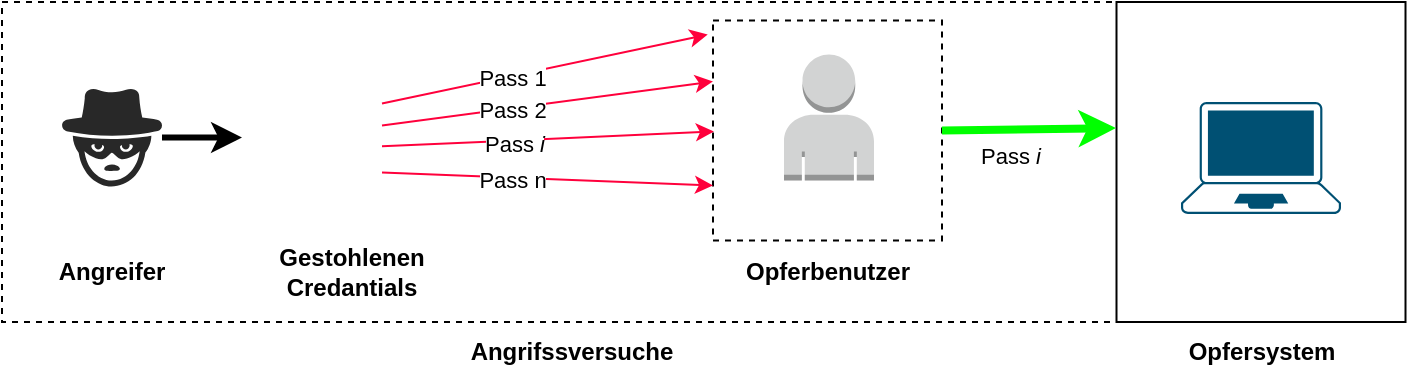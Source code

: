 <mxfile version="21.3.2" type="device">
  <diagram name="Seite-1" id="6cOd8NlGU9UpM0yF_K8s">
    <mxGraphModel dx="1434" dy="782" grid="1" gridSize="10" guides="1" tooltips="1" connect="1" arrows="1" fold="1" page="1" pageScale="1" pageWidth="827" pageHeight="1169" math="0" shadow="0">
      <root>
        <mxCell id="0" />
        <mxCell id="1" parent="0" />
        <mxCell id="mc8r1r3HkGDDkD01JQiq-1" value="" style="rounded=0;whiteSpace=wrap;html=1;labelBackgroundColor=none;dashed=1;fillColor=none;" parent="1" vertex="1">
          <mxGeometry width="560" height="160" as="geometry" />
        </mxCell>
        <mxCell id="mc8r1r3HkGDDkD01JQiq-2" value="" style="rounded=0;whiteSpace=wrap;html=1;labelBackgroundColor=none;" parent="1" vertex="1">
          <mxGeometry x="557.25" width="144.5" height="160" as="geometry" />
        </mxCell>
        <mxCell id="mc8r1r3HkGDDkD01JQiq-3" value="Opfersystem" style="text;html=1;strokeColor=none;fillColor=none;align=center;verticalAlign=middle;whiteSpace=wrap;rounded=0;fontStyle=1" parent="1" vertex="1">
          <mxGeometry x="574.5" y="160" width="110" height="30" as="geometry" />
        </mxCell>
        <mxCell id="mc8r1r3HkGDDkD01JQiq-59" style="edgeStyle=orthogonalEdgeStyle;rounded=0;orthogonalLoop=1;jettySize=auto;html=1;strokeWidth=3;" parent="1" source="mc8r1r3HkGDDkD01JQiq-4" target="mc8r1r3HkGDDkD01JQiq-53" edge="1">
          <mxGeometry relative="1" as="geometry" />
        </mxCell>
        <mxCell id="mc8r1r3HkGDDkD01JQiq-4" value="" style="verticalLabelPosition=bottom;sketch=0;html=1;fillColor=#282828;strokeColor=none;verticalAlign=top;pointerEvents=1;align=center;shape=mxgraph.cisco_safe.security_icons.icon36;" parent="1" vertex="1">
          <mxGeometry x="30" y="43.25" width="50" height="49" as="geometry" />
        </mxCell>
        <mxCell id="mc8r1r3HkGDDkD01JQiq-5" value="Angreifer" style="text;html=1;strokeColor=none;fillColor=none;align=center;verticalAlign=middle;whiteSpace=wrap;rounded=0;fontStyle=1" parent="1" vertex="1">
          <mxGeometry y="120.25" width="110" height="30" as="geometry" />
        </mxCell>
        <mxCell id="mc8r1r3HkGDDkD01JQiq-6" value="" style="rounded=0;whiteSpace=wrap;html=1;labelBackgroundColor=none;dashed=1;" parent="1" vertex="1">
          <mxGeometry x="355.5" y="9.25" width="114.5" height="110" as="geometry" />
        </mxCell>
        <mxCell id="mc8r1r3HkGDDkD01JQiq-7" value="Opferbenutzer" style="text;html=1;strokeColor=none;fillColor=none;align=center;verticalAlign=middle;whiteSpace=wrap;rounded=0;fontStyle=1" parent="1" vertex="1">
          <mxGeometry x="371" y="119.75" width="83.5" height="31" as="geometry" />
        </mxCell>
        <mxCell id="mc8r1r3HkGDDkD01JQiq-8" value="" style="points=[[0.13,0.02,0],[0.5,0,0],[0.87,0.02,0],[0.885,0.4,0],[0.985,0.985,0],[0.5,1,0],[0.015,0.985,0],[0.115,0.4,0]];verticalLabelPosition=bottom;sketch=0;html=1;verticalAlign=top;aspect=fixed;align=center;pointerEvents=1;shape=mxgraph.cisco19.laptop;fillColor=#005073;strokeColor=none;" parent="1" vertex="1">
          <mxGeometry x="589.5" y="50" width="80" height="56" as="geometry" />
        </mxCell>
        <mxCell id="mc8r1r3HkGDDkD01JQiq-9" value="" style="endArrow=classic;html=1;rounded=0;strokeColor=#FF003C;entryX=-0.023;entryY=0.064;entryDx=0;entryDy=0;entryPerimeter=0;" parent="1" target="mc8r1r3HkGDDkD01JQiq-6" edge="1">
          <mxGeometry width="50" height="50" relative="1" as="geometry">
            <mxPoint x="190" y="50.75" as="sourcePoint" />
            <mxPoint x="344.5" y="-47.75" as="targetPoint" />
          </mxGeometry>
        </mxCell>
        <mxCell id="mc8r1r3HkGDDkD01JQiq-10" value="Pass 1" style="edgeLabel;html=1;align=center;verticalAlign=middle;resizable=0;points=[];" parent="mc8r1r3HkGDDkD01JQiq-9" vertex="1" connectable="0">
          <mxGeometry x="-0.213" y="-1" relative="1" as="geometry">
            <mxPoint as="offset" />
          </mxGeometry>
        </mxCell>
        <mxCell id="mc8r1r3HkGDDkD01JQiq-13" value="" style="endArrow=classic;html=1;rounded=0;strokeColor=#FF003C;entryX=0.004;entryY=0.45;entryDx=0;entryDy=0;entryPerimeter=0;" parent="1" edge="1">
          <mxGeometry width="50" height="50" relative="1" as="geometry">
            <mxPoint x="190" y="72.183" as="sourcePoint" />
            <mxPoint x="355.958" y="64.75" as="targetPoint" />
          </mxGeometry>
        </mxCell>
        <mxCell id="mc8r1r3HkGDDkD01JQiq-14" value="Pass &lt;i&gt;i&lt;/i&gt;" style="edgeLabel;html=1;align=center;verticalAlign=middle;resizable=0;points=[];" parent="mc8r1r3HkGDDkD01JQiq-13" vertex="1" connectable="0">
          <mxGeometry x="-0.213" y="-1" relative="1" as="geometry">
            <mxPoint as="offset" />
          </mxGeometry>
        </mxCell>
        <mxCell id="mc8r1r3HkGDDkD01JQiq-15" value="" style="endArrow=classic;html=1;rounded=0;strokeColor=#FF003C;exitX=1;exitY=0.75;exitDx=0;exitDy=0;entryX=0;entryY=0.75;entryDx=0;entryDy=0;" parent="1" source="mc8r1r3HkGDDkD01JQiq-53" target="mc8r1r3HkGDDkD01JQiq-6" edge="1">
          <mxGeometry width="50" height="50" relative="1" as="geometry">
            <mxPoint x="154.5" y="127.25" as="sourcePoint" />
            <mxPoint x="350" y="90.25" as="targetPoint" />
            <Array as="points" />
          </mxGeometry>
        </mxCell>
        <mxCell id="mc8r1r3HkGDDkD01JQiq-16" value="Pass n" style="edgeLabel;html=1;align=center;verticalAlign=middle;resizable=0;points=[];" parent="mc8r1r3HkGDDkD01JQiq-15" vertex="1" connectable="0">
          <mxGeometry x="-0.213" y="-1" relative="1" as="geometry">
            <mxPoint as="offset" />
          </mxGeometry>
        </mxCell>
        <mxCell id="mc8r1r3HkGDDkD01JQiq-17" value="" style="outlineConnect=0;dashed=0;verticalLabelPosition=bottom;verticalAlign=top;align=center;html=1;shape=mxgraph.aws3.user;fillColor=#D2D3D3;gradientColor=none;strokeColor=#00FF00;" parent="1" vertex="1">
          <mxGeometry x="391" y="26.25" width="45" height="63" as="geometry" />
        </mxCell>
        <mxCell id="mc8r1r3HkGDDkD01JQiq-18" value="" style="endArrow=classic;html=1;rounded=0;strokeColor=#00FF00;exitX=1;exitY=0.5;exitDx=0;exitDy=0;strokeWidth=4;entryX=-0.002;entryY=0.394;entryDx=0;entryDy=0;entryPerimeter=0;" parent="1" source="mc8r1r3HkGDDkD01JQiq-6" target="mc8r1r3HkGDDkD01JQiq-2" edge="1">
          <mxGeometry width="50" height="50" relative="1" as="geometry">
            <mxPoint x="330" y="77.5" as="sourcePoint" />
            <mxPoint x="555.227" y="53.98" as="targetPoint" />
          </mxGeometry>
        </mxCell>
        <mxCell id="mc8r1r3HkGDDkD01JQiq-19" value="Pass &lt;i&gt;i&lt;/i&gt;" style="edgeLabel;html=1;align=center;verticalAlign=middle;resizable=0;points=[];" parent="mc8r1r3HkGDDkD01JQiq-18" vertex="1" connectable="0">
          <mxGeometry x="-0.213" y="-1" relative="1" as="geometry">
            <mxPoint y="12" as="offset" />
          </mxGeometry>
        </mxCell>
        <mxCell id="mc8r1r3HkGDDkD01JQiq-20" value="Angrifssversuche" style="text;html=1;strokeColor=none;fillColor=none;align=center;verticalAlign=middle;whiteSpace=wrap;rounded=0;fontStyle=1" parent="1" vertex="1">
          <mxGeometry x="230" y="160" width="110" height="30" as="geometry" />
        </mxCell>
        <mxCell id="mc8r1r3HkGDDkD01JQiq-38" value="Gestohlenen Credantials" style="text;html=1;strokeColor=none;fillColor=none;align=center;verticalAlign=middle;whiteSpace=wrap;rounded=0;fontStyle=1" parent="1" vertex="1">
          <mxGeometry x="120" y="120.25" width="110" height="30" as="geometry" />
        </mxCell>
        <mxCell id="mc8r1r3HkGDDkD01JQiq-54" value="" style="endArrow=classic;html=1;rounded=0;strokeColor=#FF003C;exitX=1;exitY=0.371;exitDx=0;exitDy=0;exitPerimeter=0;entryX=0;entryY=0.25;entryDx=0;entryDy=0;" parent="1" edge="1">
          <mxGeometry width="50" height="50" relative="1" as="geometry">
            <mxPoint x="190" y="61.72" as="sourcePoint" />
            <mxPoint x="355.5" y="39.75" as="targetPoint" />
          </mxGeometry>
        </mxCell>
        <mxCell id="mc8r1r3HkGDDkD01JQiq-55" value="Pass 2" style="edgeLabel;html=1;align=center;verticalAlign=middle;resizable=0;points=[];" parent="mc8r1r3HkGDDkD01JQiq-54" vertex="1" connectable="0">
          <mxGeometry x="-0.213" y="-1" relative="1" as="geometry">
            <mxPoint as="offset" />
          </mxGeometry>
        </mxCell>
        <mxCell id="mc8r1r3HkGDDkD01JQiq-53" value="" style="shape=image;html=1;verticalAlign=top;verticalLabelPosition=bottom;labelBackgroundColor=#ffffff;imageAspect=0;aspect=fixed;image=https://cdn3.iconfinder.com/data/icons/quartz/Book.png" parent="1" vertex="1">
          <mxGeometry x="120" y="32.75" width="70" height="70" as="geometry" />
        </mxCell>
      </root>
    </mxGraphModel>
  </diagram>
</mxfile>
